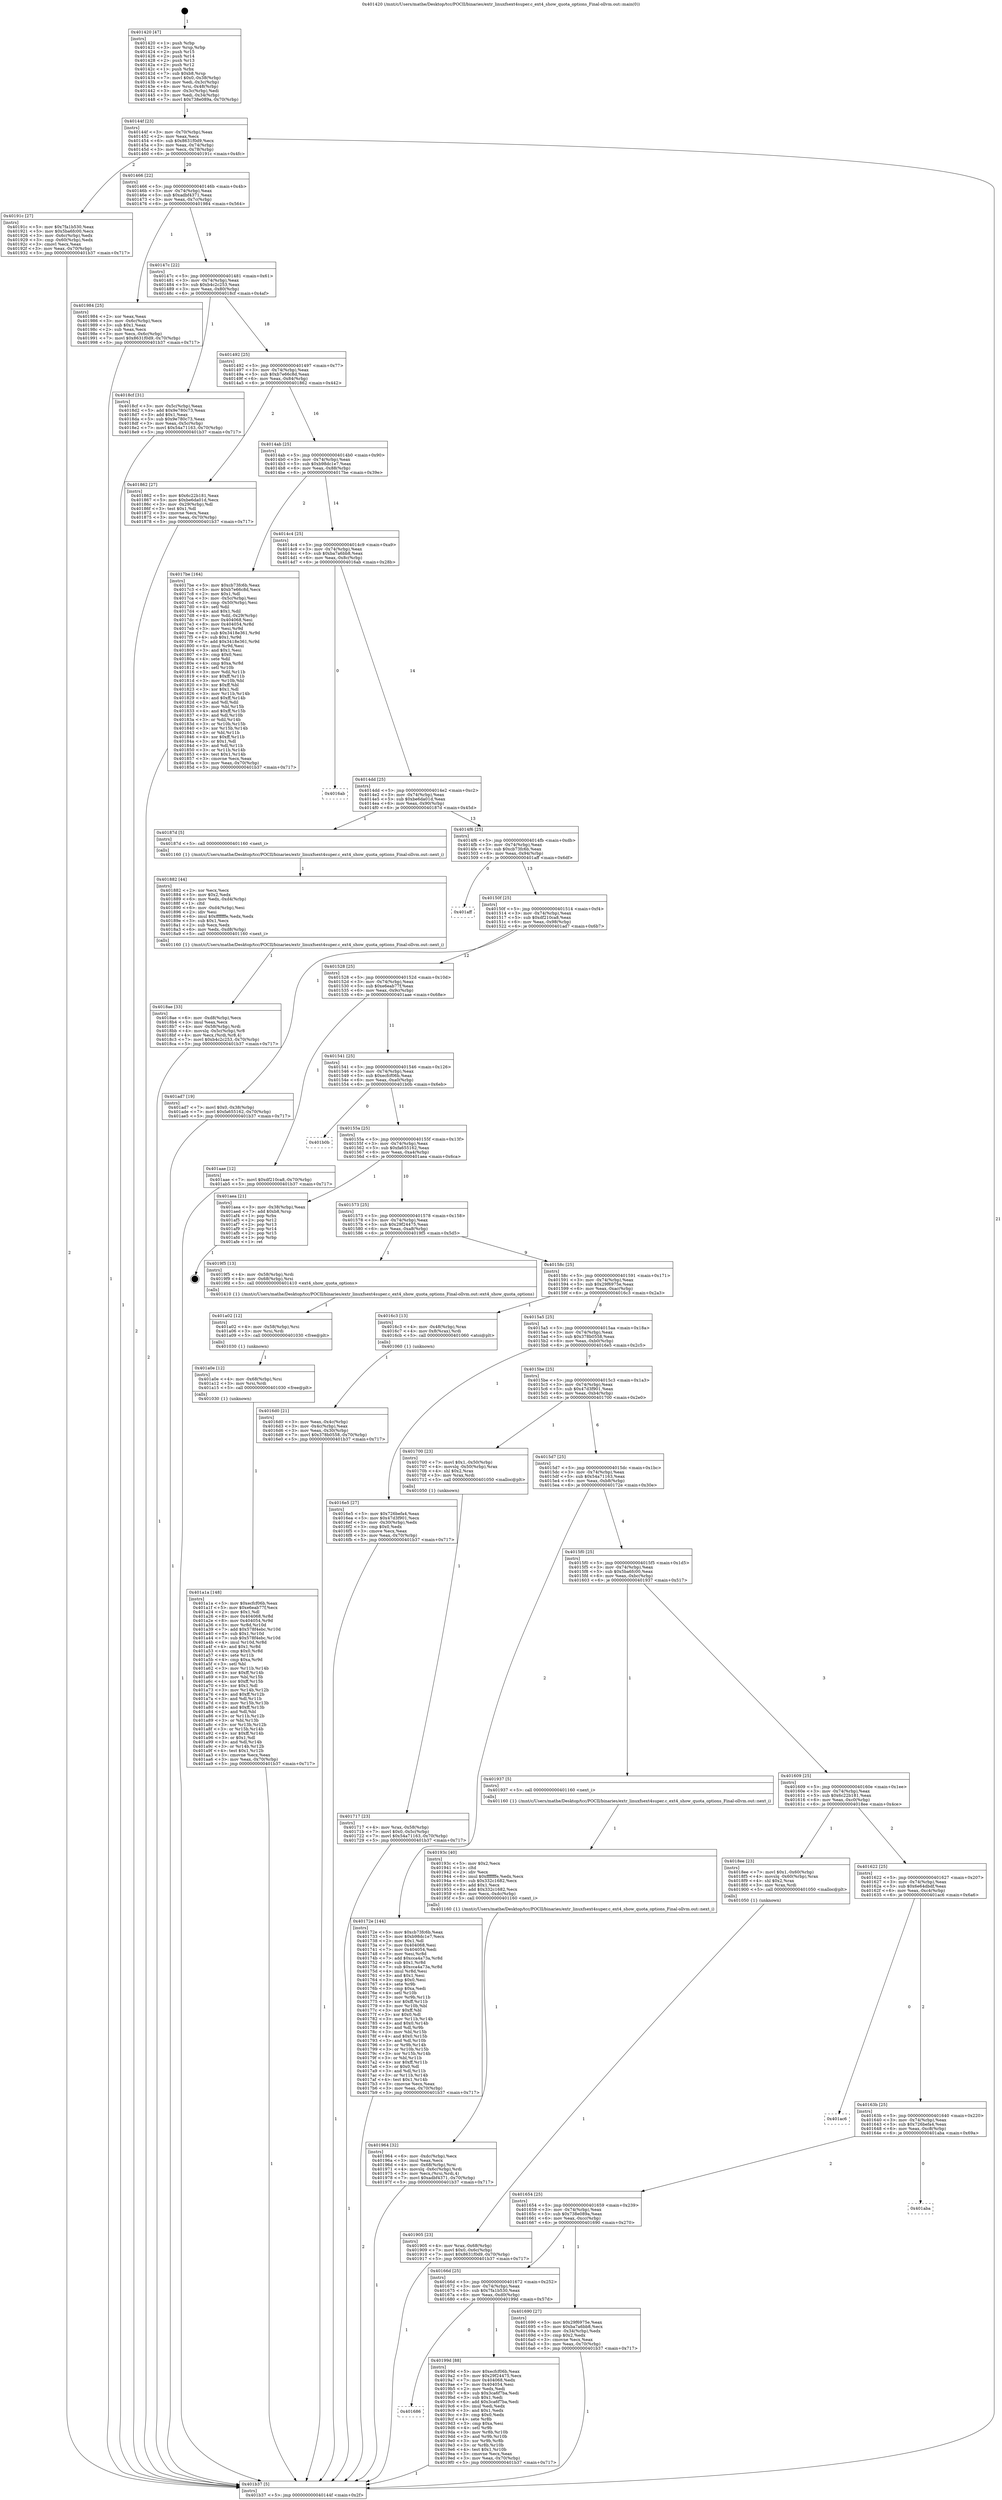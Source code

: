 digraph "0x401420" {
  label = "0x401420 (/mnt/c/Users/mathe/Desktop/tcc/POCII/binaries/extr_linuxfsext4super.c_ext4_show_quota_options_Final-ollvm.out::main(0))"
  labelloc = "t"
  node[shape=record]

  Entry [label="",width=0.3,height=0.3,shape=circle,fillcolor=black,style=filled]
  "0x40144f" [label="{
     0x40144f [23]\l
     | [instrs]\l
     &nbsp;&nbsp;0x40144f \<+3\>: mov -0x70(%rbp),%eax\l
     &nbsp;&nbsp;0x401452 \<+2\>: mov %eax,%ecx\l
     &nbsp;&nbsp;0x401454 \<+6\>: sub $0x8631f0d9,%ecx\l
     &nbsp;&nbsp;0x40145a \<+3\>: mov %eax,-0x74(%rbp)\l
     &nbsp;&nbsp;0x40145d \<+3\>: mov %ecx,-0x78(%rbp)\l
     &nbsp;&nbsp;0x401460 \<+6\>: je 000000000040191c \<main+0x4fc\>\l
  }"]
  "0x40191c" [label="{
     0x40191c [27]\l
     | [instrs]\l
     &nbsp;&nbsp;0x40191c \<+5\>: mov $0x7fa1b530,%eax\l
     &nbsp;&nbsp;0x401921 \<+5\>: mov $0x5ba6fc00,%ecx\l
     &nbsp;&nbsp;0x401926 \<+3\>: mov -0x6c(%rbp),%edx\l
     &nbsp;&nbsp;0x401929 \<+3\>: cmp -0x60(%rbp),%edx\l
     &nbsp;&nbsp;0x40192c \<+3\>: cmovl %ecx,%eax\l
     &nbsp;&nbsp;0x40192f \<+3\>: mov %eax,-0x70(%rbp)\l
     &nbsp;&nbsp;0x401932 \<+5\>: jmp 0000000000401b37 \<main+0x717\>\l
  }"]
  "0x401466" [label="{
     0x401466 [22]\l
     | [instrs]\l
     &nbsp;&nbsp;0x401466 \<+5\>: jmp 000000000040146b \<main+0x4b\>\l
     &nbsp;&nbsp;0x40146b \<+3\>: mov -0x74(%rbp),%eax\l
     &nbsp;&nbsp;0x40146e \<+5\>: sub $0xadbf4371,%eax\l
     &nbsp;&nbsp;0x401473 \<+3\>: mov %eax,-0x7c(%rbp)\l
     &nbsp;&nbsp;0x401476 \<+6\>: je 0000000000401984 \<main+0x564\>\l
  }"]
  Exit [label="",width=0.3,height=0.3,shape=circle,fillcolor=black,style=filled,peripheries=2]
  "0x401984" [label="{
     0x401984 [25]\l
     | [instrs]\l
     &nbsp;&nbsp;0x401984 \<+2\>: xor %eax,%eax\l
     &nbsp;&nbsp;0x401986 \<+3\>: mov -0x6c(%rbp),%ecx\l
     &nbsp;&nbsp;0x401989 \<+3\>: sub $0x1,%eax\l
     &nbsp;&nbsp;0x40198c \<+2\>: sub %eax,%ecx\l
     &nbsp;&nbsp;0x40198e \<+3\>: mov %ecx,-0x6c(%rbp)\l
     &nbsp;&nbsp;0x401991 \<+7\>: movl $0x8631f0d9,-0x70(%rbp)\l
     &nbsp;&nbsp;0x401998 \<+5\>: jmp 0000000000401b37 \<main+0x717\>\l
  }"]
  "0x40147c" [label="{
     0x40147c [22]\l
     | [instrs]\l
     &nbsp;&nbsp;0x40147c \<+5\>: jmp 0000000000401481 \<main+0x61\>\l
     &nbsp;&nbsp;0x401481 \<+3\>: mov -0x74(%rbp),%eax\l
     &nbsp;&nbsp;0x401484 \<+5\>: sub $0xb4c2c253,%eax\l
     &nbsp;&nbsp;0x401489 \<+3\>: mov %eax,-0x80(%rbp)\l
     &nbsp;&nbsp;0x40148c \<+6\>: je 00000000004018cf \<main+0x4af\>\l
  }"]
  "0x401a1a" [label="{
     0x401a1a [148]\l
     | [instrs]\l
     &nbsp;&nbsp;0x401a1a \<+5\>: mov $0xecfcf06b,%eax\l
     &nbsp;&nbsp;0x401a1f \<+5\>: mov $0xe6eab77f,%ecx\l
     &nbsp;&nbsp;0x401a24 \<+2\>: mov $0x1,%dl\l
     &nbsp;&nbsp;0x401a26 \<+8\>: mov 0x404068,%r8d\l
     &nbsp;&nbsp;0x401a2e \<+8\>: mov 0x404054,%r9d\l
     &nbsp;&nbsp;0x401a36 \<+3\>: mov %r8d,%r10d\l
     &nbsp;&nbsp;0x401a39 \<+7\>: add $0x578f4ebc,%r10d\l
     &nbsp;&nbsp;0x401a40 \<+4\>: sub $0x1,%r10d\l
     &nbsp;&nbsp;0x401a44 \<+7\>: sub $0x578f4ebc,%r10d\l
     &nbsp;&nbsp;0x401a4b \<+4\>: imul %r10d,%r8d\l
     &nbsp;&nbsp;0x401a4f \<+4\>: and $0x1,%r8d\l
     &nbsp;&nbsp;0x401a53 \<+4\>: cmp $0x0,%r8d\l
     &nbsp;&nbsp;0x401a57 \<+4\>: sete %r11b\l
     &nbsp;&nbsp;0x401a5b \<+4\>: cmp $0xa,%r9d\l
     &nbsp;&nbsp;0x401a5f \<+3\>: setl %bl\l
     &nbsp;&nbsp;0x401a62 \<+3\>: mov %r11b,%r14b\l
     &nbsp;&nbsp;0x401a65 \<+4\>: xor $0xff,%r14b\l
     &nbsp;&nbsp;0x401a69 \<+3\>: mov %bl,%r15b\l
     &nbsp;&nbsp;0x401a6c \<+4\>: xor $0xff,%r15b\l
     &nbsp;&nbsp;0x401a70 \<+3\>: xor $0x1,%dl\l
     &nbsp;&nbsp;0x401a73 \<+3\>: mov %r14b,%r12b\l
     &nbsp;&nbsp;0x401a76 \<+4\>: and $0xff,%r12b\l
     &nbsp;&nbsp;0x401a7a \<+3\>: and %dl,%r11b\l
     &nbsp;&nbsp;0x401a7d \<+3\>: mov %r15b,%r13b\l
     &nbsp;&nbsp;0x401a80 \<+4\>: and $0xff,%r13b\l
     &nbsp;&nbsp;0x401a84 \<+2\>: and %dl,%bl\l
     &nbsp;&nbsp;0x401a86 \<+3\>: or %r11b,%r12b\l
     &nbsp;&nbsp;0x401a89 \<+3\>: or %bl,%r13b\l
     &nbsp;&nbsp;0x401a8c \<+3\>: xor %r13b,%r12b\l
     &nbsp;&nbsp;0x401a8f \<+3\>: or %r15b,%r14b\l
     &nbsp;&nbsp;0x401a92 \<+4\>: xor $0xff,%r14b\l
     &nbsp;&nbsp;0x401a96 \<+3\>: or $0x1,%dl\l
     &nbsp;&nbsp;0x401a99 \<+3\>: and %dl,%r14b\l
     &nbsp;&nbsp;0x401a9c \<+3\>: or %r14b,%r12b\l
     &nbsp;&nbsp;0x401a9f \<+4\>: test $0x1,%r12b\l
     &nbsp;&nbsp;0x401aa3 \<+3\>: cmovne %ecx,%eax\l
     &nbsp;&nbsp;0x401aa6 \<+3\>: mov %eax,-0x70(%rbp)\l
     &nbsp;&nbsp;0x401aa9 \<+5\>: jmp 0000000000401b37 \<main+0x717\>\l
  }"]
  "0x4018cf" [label="{
     0x4018cf [31]\l
     | [instrs]\l
     &nbsp;&nbsp;0x4018cf \<+3\>: mov -0x5c(%rbp),%eax\l
     &nbsp;&nbsp;0x4018d2 \<+5\>: add $0x9e780c73,%eax\l
     &nbsp;&nbsp;0x4018d7 \<+3\>: add $0x1,%eax\l
     &nbsp;&nbsp;0x4018da \<+5\>: sub $0x9e780c73,%eax\l
     &nbsp;&nbsp;0x4018df \<+3\>: mov %eax,-0x5c(%rbp)\l
     &nbsp;&nbsp;0x4018e2 \<+7\>: movl $0x54a71163,-0x70(%rbp)\l
     &nbsp;&nbsp;0x4018e9 \<+5\>: jmp 0000000000401b37 \<main+0x717\>\l
  }"]
  "0x401492" [label="{
     0x401492 [25]\l
     | [instrs]\l
     &nbsp;&nbsp;0x401492 \<+5\>: jmp 0000000000401497 \<main+0x77\>\l
     &nbsp;&nbsp;0x401497 \<+3\>: mov -0x74(%rbp),%eax\l
     &nbsp;&nbsp;0x40149a \<+5\>: sub $0xb7e66c8d,%eax\l
     &nbsp;&nbsp;0x40149f \<+6\>: mov %eax,-0x84(%rbp)\l
     &nbsp;&nbsp;0x4014a5 \<+6\>: je 0000000000401862 \<main+0x442\>\l
  }"]
  "0x401a0e" [label="{
     0x401a0e [12]\l
     | [instrs]\l
     &nbsp;&nbsp;0x401a0e \<+4\>: mov -0x68(%rbp),%rsi\l
     &nbsp;&nbsp;0x401a12 \<+3\>: mov %rsi,%rdi\l
     &nbsp;&nbsp;0x401a15 \<+5\>: call 0000000000401030 \<free@plt\>\l
     | [calls]\l
     &nbsp;&nbsp;0x401030 \{1\} (unknown)\l
  }"]
  "0x401862" [label="{
     0x401862 [27]\l
     | [instrs]\l
     &nbsp;&nbsp;0x401862 \<+5\>: mov $0x6c22b181,%eax\l
     &nbsp;&nbsp;0x401867 \<+5\>: mov $0xbe6da01d,%ecx\l
     &nbsp;&nbsp;0x40186c \<+3\>: mov -0x29(%rbp),%dl\l
     &nbsp;&nbsp;0x40186f \<+3\>: test $0x1,%dl\l
     &nbsp;&nbsp;0x401872 \<+3\>: cmovne %ecx,%eax\l
     &nbsp;&nbsp;0x401875 \<+3\>: mov %eax,-0x70(%rbp)\l
     &nbsp;&nbsp;0x401878 \<+5\>: jmp 0000000000401b37 \<main+0x717\>\l
  }"]
  "0x4014ab" [label="{
     0x4014ab [25]\l
     | [instrs]\l
     &nbsp;&nbsp;0x4014ab \<+5\>: jmp 00000000004014b0 \<main+0x90\>\l
     &nbsp;&nbsp;0x4014b0 \<+3\>: mov -0x74(%rbp),%eax\l
     &nbsp;&nbsp;0x4014b3 \<+5\>: sub $0xb98dc1e7,%eax\l
     &nbsp;&nbsp;0x4014b8 \<+6\>: mov %eax,-0x88(%rbp)\l
     &nbsp;&nbsp;0x4014be \<+6\>: je 00000000004017be \<main+0x39e\>\l
  }"]
  "0x401a02" [label="{
     0x401a02 [12]\l
     | [instrs]\l
     &nbsp;&nbsp;0x401a02 \<+4\>: mov -0x58(%rbp),%rsi\l
     &nbsp;&nbsp;0x401a06 \<+3\>: mov %rsi,%rdi\l
     &nbsp;&nbsp;0x401a09 \<+5\>: call 0000000000401030 \<free@plt\>\l
     | [calls]\l
     &nbsp;&nbsp;0x401030 \{1\} (unknown)\l
  }"]
  "0x4017be" [label="{
     0x4017be [164]\l
     | [instrs]\l
     &nbsp;&nbsp;0x4017be \<+5\>: mov $0xcb73fc6b,%eax\l
     &nbsp;&nbsp;0x4017c3 \<+5\>: mov $0xb7e66c8d,%ecx\l
     &nbsp;&nbsp;0x4017c8 \<+2\>: mov $0x1,%dl\l
     &nbsp;&nbsp;0x4017ca \<+3\>: mov -0x5c(%rbp),%esi\l
     &nbsp;&nbsp;0x4017cd \<+3\>: cmp -0x50(%rbp),%esi\l
     &nbsp;&nbsp;0x4017d0 \<+4\>: setl %dil\l
     &nbsp;&nbsp;0x4017d4 \<+4\>: and $0x1,%dil\l
     &nbsp;&nbsp;0x4017d8 \<+4\>: mov %dil,-0x29(%rbp)\l
     &nbsp;&nbsp;0x4017dc \<+7\>: mov 0x404068,%esi\l
     &nbsp;&nbsp;0x4017e3 \<+8\>: mov 0x404054,%r8d\l
     &nbsp;&nbsp;0x4017eb \<+3\>: mov %esi,%r9d\l
     &nbsp;&nbsp;0x4017ee \<+7\>: sub $0x3418e361,%r9d\l
     &nbsp;&nbsp;0x4017f5 \<+4\>: sub $0x1,%r9d\l
     &nbsp;&nbsp;0x4017f9 \<+7\>: add $0x3418e361,%r9d\l
     &nbsp;&nbsp;0x401800 \<+4\>: imul %r9d,%esi\l
     &nbsp;&nbsp;0x401804 \<+3\>: and $0x1,%esi\l
     &nbsp;&nbsp;0x401807 \<+3\>: cmp $0x0,%esi\l
     &nbsp;&nbsp;0x40180a \<+4\>: sete %dil\l
     &nbsp;&nbsp;0x40180e \<+4\>: cmp $0xa,%r8d\l
     &nbsp;&nbsp;0x401812 \<+4\>: setl %r10b\l
     &nbsp;&nbsp;0x401816 \<+3\>: mov %dil,%r11b\l
     &nbsp;&nbsp;0x401819 \<+4\>: xor $0xff,%r11b\l
     &nbsp;&nbsp;0x40181d \<+3\>: mov %r10b,%bl\l
     &nbsp;&nbsp;0x401820 \<+3\>: xor $0xff,%bl\l
     &nbsp;&nbsp;0x401823 \<+3\>: xor $0x1,%dl\l
     &nbsp;&nbsp;0x401826 \<+3\>: mov %r11b,%r14b\l
     &nbsp;&nbsp;0x401829 \<+4\>: and $0xff,%r14b\l
     &nbsp;&nbsp;0x40182d \<+3\>: and %dl,%dil\l
     &nbsp;&nbsp;0x401830 \<+3\>: mov %bl,%r15b\l
     &nbsp;&nbsp;0x401833 \<+4\>: and $0xff,%r15b\l
     &nbsp;&nbsp;0x401837 \<+3\>: and %dl,%r10b\l
     &nbsp;&nbsp;0x40183a \<+3\>: or %dil,%r14b\l
     &nbsp;&nbsp;0x40183d \<+3\>: or %r10b,%r15b\l
     &nbsp;&nbsp;0x401840 \<+3\>: xor %r15b,%r14b\l
     &nbsp;&nbsp;0x401843 \<+3\>: or %bl,%r11b\l
     &nbsp;&nbsp;0x401846 \<+4\>: xor $0xff,%r11b\l
     &nbsp;&nbsp;0x40184a \<+3\>: or $0x1,%dl\l
     &nbsp;&nbsp;0x40184d \<+3\>: and %dl,%r11b\l
     &nbsp;&nbsp;0x401850 \<+3\>: or %r11b,%r14b\l
     &nbsp;&nbsp;0x401853 \<+4\>: test $0x1,%r14b\l
     &nbsp;&nbsp;0x401857 \<+3\>: cmovne %ecx,%eax\l
     &nbsp;&nbsp;0x40185a \<+3\>: mov %eax,-0x70(%rbp)\l
     &nbsp;&nbsp;0x40185d \<+5\>: jmp 0000000000401b37 \<main+0x717\>\l
  }"]
  "0x4014c4" [label="{
     0x4014c4 [25]\l
     | [instrs]\l
     &nbsp;&nbsp;0x4014c4 \<+5\>: jmp 00000000004014c9 \<main+0xa9\>\l
     &nbsp;&nbsp;0x4014c9 \<+3\>: mov -0x74(%rbp),%eax\l
     &nbsp;&nbsp;0x4014cc \<+5\>: sub $0xba7a6bb8,%eax\l
     &nbsp;&nbsp;0x4014d1 \<+6\>: mov %eax,-0x8c(%rbp)\l
     &nbsp;&nbsp;0x4014d7 \<+6\>: je 00000000004016ab \<main+0x28b\>\l
  }"]
  "0x401686" [label="{
     0x401686\l
  }", style=dashed]
  "0x4016ab" [label="{
     0x4016ab\l
  }", style=dashed]
  "0x4014dd" [label="{
     0x4014dd [25]\l
     | [instrs]\l
     &nbsp;&nbsp;0x4014dd \<+5\>: jmp 00000000004014e2 \<main+0xc2\>\l
     &nbsp;&nbsp;0x4014e2 \<+3\>: mov -0x74(%rbp),%eax\l
     &nbsp;&nbsp;0x4014e5 \<+5\>: sub $0xbe6da01d,%eax\l
     &nbsp;&nbsp;0x4014ea \<+6\>: mov %eax,-0x90(%rbp)\l
     &nbsp;&nbsp;0x4014f0 \<+6\>: je 000000000040187d \<main+0x45d\>\l
  }"]
  "0x40199d" [label="{
     0x40199d [88]\l
     | [instrs]\l
     &nbsp;&nbsp;0x40199d \<+5\>: mov $0xecfcf06b,%eax\l
     &nbsp;&nbsp;0x4019a2 \<+5\>: mov $0x29f24475,%ecx\l
     &nbsp;&nbsp;0x4019a7 \<+7\>: mov 0x404068,%edx\l
     &nbsp;&nbsp;0x4019ae \<+7\>: mov 0x404054,%esi\l
     &nbsp;&nbsp;0x4019b5 \<+2\>: mov %edx,%edi\l
     &nbsp;&nbsp;0x4019b7 \<+6\>: sub $0x3ca6f7ba,%edi\l
     &nbsp;&nbsp;0x4019bd \<+3\>: sub $0x1,%edi\l
     &nbsp;&nbsp;0x4019c0 \<+6\>: add $0x3ca6f7ba,%edi\l
     &nbsp;&nbsp;0x4019c6 \<+3\>: imul %edi,%edx\l
     &nbsp;&nbsp;0x4019c9 \<+3\>: and $0x1,%edx\l
     &nbsp;&nbsp;0x4019cc \<+3\>: cmp $0x0,%edx\l
     &nbsp;&nbsp;0x4019cf \<+4\>: sete %r8b\l
     &nbsp;&nbsp;0x4019d3 \<+3\>: cmp $0xa,%esi\l
     &nbsp;&nbsp;0x4019d6 \<+4\>: setl %r9b\l
     &nbsp;&nbsp;0x4019da \<+3\>: mov %r8b,%r10b\l
     &nbsp;&nbsp;0x4019dd \<+3\>: and %r9b,%r10b\l
     &nbsp;&nbsp;0x4019e0 \<+3\>: xor %r9b,%r8b\l
     &nbsp;&nbsp;0x4019e3 \<+3\>: or %r8b,%r10b\l
     &nbsp;&nbsp;0x4019e6 \<+4\>: test $0x1,%r10b\l
     &nbsp;&nbsp;0x4019ea \<+3\>: cmovne %ecx,%eax\l
     &nbsp;&nbsp;0x4019ed \<+3\>: mov %eax,-0x70(%rbp)\l
     &nbsp;&nbsp;0x4019f0 \<+5\>: jmp 0000000000401b37 \<main+0x717\>\l
  }"]
  "0x40187d" [label="{
     0x40187d [5]\l
     | [instrs]\l
     &nbsp;&nbsp;0x40187d \<+5\>: call 0000000000401160 \<next_i\>\l
     | [calls]\l
     &nbsp;&nbsp;0x401160 \{1\} (/mnt/c/Users/mathe/Desktop/tcc/POCII/binaries/extr_linuxfsext4super.c_ext4_show_quota_options_Final-ollvm.out::next_i)\l
  }"]
  "0x4014f6" [label="{
     0x4014f6 [25]\l
     | [instrs]\l
     &nbsp;&nbsp;0x4014f6 \<+5\>: jmp 00000000004014fb \<main+0xdb\>\l
     &nbsp;&nbsp;0x4014fb \<+3\>: mov -0x74(%rbp),%eax\l
     &nbsp;&nbsp;0x4014fe \<+5\>: sub $0xcb73fc6b,%eax\l
     &nbsp;&nbsp;0x401503 \<+6\>: mov %eax,-0x94(%rbp)\l
     &nbsp;&nbsp;0x401509 \<+6\>: je 0000000000401aff \<main+0x6df\>\l
  }"]
  "0x401964" [label="{
     0x401964 [32]\l
     | [instrs]\l
     &nbsp;&nbsp;0x401964 \<+6\>: mov -0xdc(%rbp),%ecx\l
     &nbsp;&nbsp;0x40196a \<+3\>: imul %eax,%ecx\l
     &nbsp;&nbsp;0x40196d \<+4\>: mov -0x68(%rbp),%rsi\l
     &nbsp;&nbsp;0x401971 \<+4\>: movslq -0x6c(%rbp),%rdi\l
     &nbsp;&nbsp;0x401975 \<+3\>: mov %ecx,(%rsi,%rdi,4)\l
     &nbsp;&nbsp;0x401978 \<+7\>: movl $0xadbf4371,-0x70(%rbp)\l
     &nbsp;&nbsp;0x40197f \<+5\>: jmp 0000000000401b37 \<main+0x717\>\l
  }"]
  "0x401aff" [label="{
     0x401aff\l
  }", style=dashed]
  "0x40150f" [label="{
     0x40150f [25]\l
     | [instrs]\l
     &nbsp;&nbsp;0x40150f \<+5\>: jmp 0000000000401514 \<main+0xf4\>\l
     &nbsp;&nbsp;0x401514 \<+3\>: mov -0x74(%rbp),%eax\l
     &nbsp;&nbsp;0x401517 \<+5\>: sub $0xdf210ca8,%eax\l
     &nbsp;&nbsp;0x40151c \<+6\>: mov %eax,-0x98(%rbp)\l
     &nbsp;&nbsp;0x401522 \<+6\>: je 0000000000401ad7 \<main+0x6b7\>\l
  }"]
  "0x40193c" [label="{
     0x40193c [40]\l
     | [instrs]\l
     &nbsp;&nbsp;0x40193c \<+5\>: mov $0x2,%ecx\l
     &nbsp;&nbsp;0x401941 \<+1\>: cltd\l
     &nbsp;&nbsp;0x401942 \<+2\>: idiv %ecx\l
     &nbsp;&nbsp;0x401944 \<+6\>: imul $0xfffffffe,%edx,%ecx\l
     &nbsp;&nbsp;0x40194a \<+6\>: sub $0x332c1682,%ecx\l
     &nbsp;&nbsp;0x401950 \<+3\>: add $0x1,%ecx\l
     &nbsp;&nbsp;0x401953 \<+6\>: add $0x332c1682,%ecx\l
     &nbsp;&nbsp;0x401959 \<+6\>: mov %ecx,-0xdc(%rbp)\l
     &nbsp;&nbsp;0x40195f \<+5\>: call 0000000000401160 \<next_i\>\l
     | [calls]\l
     &nbsp;&nbsp;0x401160 \{1\} (/mnt/c/Users/mathe/Desktop/tcc/POCII/binaries/extr_linuxfsext4super.c_ext4_show_quota_options_Final-ollvm.out::next_i)\l
  }"]
  "0x401ad7" [label="{
     0x401ad7 [19]\l
     | [instrs]\l
     &nbsp;&nbsp;0x401ad7 \<+7\>: movl $0x0,-0x38(%rbp)\l
     &nbsp;&nbsp;0x401ade \<+7\>: movl $0xfa655162,-0x70(%rbp)\l
     &nbsp;&nbsp;0x401ae5 \<+5\>: jmp 0000000000401b37 \<main+0x717\>\l
  }"]
  "0x401528" [label="{
     0x401528 [25]\l
     | [instrs]\l
     &nbsp;&nbsp;0x401528 \<+5\>: jmp 000000000040152d \<main+0x10d\>\l
     &nbsp;&nbsp;0x40152d \<+3\>: mov -0x74(%rbp),%eax\l
     &nbsp;&nbsp;0x401530 \<+5\>: sub $0xe6eab77f,%eax\l
     &nbsp;&nbsp;0x401535 \<+6\>: mov %eax,-0x9c(%rbp)\l
     &nbsp;&nbsp;0x40153b \<+6\>: je 0000000000401aae \<main+0x68e\>\l
  }"]
  "0x401905" [label="{
     0x401905 [23]\l
     | [instrs]\l
     &nbsp;&nbsp;0x401905 \<+4\>: mov %rax,-0x68(%rbp)\l
     &nbsp;&nbsp;0x401909 \<+7\>: movl $0x0,-0x6c(%rbp)\l
     &nbsp;&nbsp;0x401910 \<+7\>: movl $0x8631f0d9,-0x70(%rbp)\l
     &nbsp;&nbsp;0x401917 \<+5\>: jmp 0000000000401b37 \<main+0x717\>\l
  }"]
  "0x401aae" [label="{
     0x401aae [12]\l
     | [instrs]\l
     &nbsp;&nbsp;0x401aae \<+7\>: movl $0xdf210ca8,-0x70(%rbp)\l
     &nbsp;&nbsp;0x401ab5 \<+5\>: jmp 0000000000401b37 \<main+0x717\>\l
  }"]
  "0x401541" [label="{
     0x401541 [25]\l
     | [instrs]\l
     &nbsp;&nbsp;0x401541 \<+5\>: jmp 0000000000401546 \<main+0x126\>\l
     &nbsp;&nbsp;0x401546 \<+3\>: mov -0x74(%rbp),%eax\l
     &nbsp;&nbsp;0x401549 \<+5\>: sub $0xecfcf06b,%eax\l
     &nbsp;&nbsp;0x40154e \<+6\>: mov %eax,-0xa0(%rbp)\l
     &nbsp;&nbsp;0x401554 \<+6\>: je 0000000000401b0b \<main+0x6eb\>\l
  }"]
  "0x4018ae" [label="{
     0x4018ae [33]\l
     | [instrs]\l
     &nbsp;&nbsp;0x4018ae \<+6\>: mov -0xd8(%rbp),%ecx\l
     &nbsp;&nbsp;0x4018b4 \<+3\>: imul %eax,%ecx\l
     &nbsp;&nbsp;0x4018b7 \<+4\>: mov -0x58(%rbp),%rdi\l
     &nbsp;&nbsp;0x4018bb \<+4\>: movslq -0x5c(%rbp),%r8\l
     &nbsp;&nbsp;0x4018bf \<+4\>: mov %ecx,(%rdi,%r8,4)\l
     &nbsp;&nbsp;0x4018c3 \<+7\>: movl $0xb4c2c253,-0x70(%rbp)\l
     &nbsp;&nbsp;0x4018ca \<+5\>: jmp 0000000000401b37 \<main+0x717\>\l
  }"]
  "0x401b0b" [label="{
     0x401b0b\l
  }", style=dashed]
  "0x40155a" [label="{
     0x40155a [25]\l
     | [instrs]\l
     &nbsp;&nbsp;0x40155a \<+5\>: jmp 000000000040155f \<main+0x13f\>\l
     &nbsp;&nbsp;0x40155f \<+3\>: mov -0x74(%rbp),%eax\l
     &nbsp;&nbsp;0x401562 \<+5\>: sub $0xfa655162,%eax\l
     &nbsp;&nbsp;0x401567 \<+6\>: mov %eax,-0xa4(%rbp)\l
     &nbsp;&nbsp;0x40156d \<+6\>: je 0000000000401aea \<main+0x6ca\>\l
  }"]
  "0x401882" [label="{
     0x401882 [44]\l
     | [instrs]\l
     &nbsp;&nbsp;0x401882 \<+2\>: xor %ecx,%ecx\l
     &nbsp;&nbsp;0x401884 \<+5\>: mov $0x2,%edx\l
     &nbsp;&nbsp;0x401889 \<+6\>: mov %edx,-0xd4(%rbp)\l
     &nbsp;&nbsp;0x40188f \<+1\>: cltd\l
     &nbsp;&nbsp;0x401890 \<+6\>: mov -0xd4(%rbp),%esi\l
     &nbsp;&nbsp;0x401896 \<+2\>: idiv %esi\l
     &nbsp;&nbsp;0x401898 \<+6\>: imul $0xfffffffe,%edx,%edx\l
     &nbsp;&nbsp;0x40189e \<+3\>: sub $0x1,%ecx\l
     &nbsp;&nbsp;0x4018a1 \<+2\>: sub %ecx,%edx\l
     &nbsp;&nbsp;0x4018a3 \<+6\>: mov %edx,-0xd8(%rbp)\l
     &nbsp;&nbsp;0x4018a9 \<+5\>: call 0000000000401160 \<next_i\>\l
     | [calls]\l
     &nbsp;&nbsp;0x401160 \{1\} (/mnt/c/Users/mathe/Desktop/tcc/POCII/binaries/extr_linuxfsext4super.c_ext4_show_quota_options_Final-ollvm.out::next_i)\l
  }"]
  "0x401aea" [label="{
     0x401aea [21]\l
     | [instrs]\l
     &nbsp;&nbsp;0x401aea \<+3\>: mov -0x38(%rbp),%eax\l
     &nbsp;&nbsp;0x401aed \<+7\>: add $0xb8,%rsp\l
     &nbsp;&nbsp;0x401af4 \<+1\>: pop %rbx\l
     &nbsp;&nbsp;0x401af5 \<+2\>: pop %r12\l
     &nbsp;&nbsp;0x401af7 \<+2\>: pop %r13\l
     &nbsp;&nbsp;0x401af9 \<+2\>: pop %r14\l
     &nbsp;&nbsp;0x401afb \<+2\>: pop %r15\l
     &nbsp;&nbsp;0x401afd \<+1\>: pop %rbp\l
     &nbsp;&nbsp;0x401afe \<+1\>: ret\l
  }"]
  "0x401573" [label="{
     0x401573 [25]\l
     | [instrs]\l
     &nbsp;&nbsp;0x401573 \<+5\>: jmp 0000000000401578 \<main+0x158\>\l
     &nbsp;&nbsp;0x401578 \<+3\>: mov -0x74(%rbp),%eax\l
     &nbsp;&nbsp;0x40157b \<+5\>: sub $0x29f24475,%eax\l
     &nbsp;&nbsp;0x401580 \<+6\>: mov %eax,-0xa8(%rbp)\l
     &nbsp;&nbsp;0x401586 \<+6\>: je 00000000004019f5 \<main+0x5d5\>\l
  }"]
  "0x401717" [label="{
     0x401717 [23]\l
     | [instrs]\l
     &nbsp;&nbsp;0x401717 \<+4\>: mov %rax,-0x58(%rbp)\l
     &nbsp;&nbsp;0x40171b \<+7\>: movl $0x0,-0x5c(%rbp)\l
     &nbsp;&nbsp;0x401722 \<+7\>: movl $0x54a71163,-0x70(%rbp)\l
     &nbsp;&nbsp;0x401729 \<+5\>: jmp 0000000000401b37 \<main+0x717\>\l
  }"]
  "0x4019f5" [label="{
     0x4019f5 [13]\l
     | [instrs]\l
     &nbsp;&nbsp;0x4019f5 \<+4\>: mov -0x58(%rbp),%rdi\l
     &nbsp;&nbsp;0x4019f9 \<+4\>: mov -0x68(%rbp),%rsi\l
     &nbsp;&nbsp;0x4019fd \<+5\>: call 0000000000401410 \<ext4_show_quota_options\>\l
     | [calls]\l
     &nbsp;&nbsp;0x401410 \{1\} (/mnt/c/Users/mathe/Desktop/tcc/POCII/binaries/extr_linuxfsext4super.c_ext4_show_quota_options_Final-ollvm.out::ext4_show_quota_options)\l
  }"]
  "0x40158c" [label="{
     0x40158c [25]\l
     | [instrs]\l
     &nbsp;&nbsp;0x40158c \<+5\>: jmp 0000000000401591 \<main+0x171\>\l
     &nbsp;&nbsp;0x401591 \<+3\>: mov -0x74(%rbp),%eax\l
     &nbsp;&nbsp;0x401594 \<+5\>: sub $0x29f6975e,%eax\l
     &nbsp;&nbsp;0x401599 \<+6\>: mov %eax,-0xac(%rbp)\l
     &nbsp;&nbsp;0x40159f \<+6\>: je 00000000004016c3 \<main+0x2a3\>\l
  }"]
  "0x4016d0" [label="{
     0x4016d0 [21]\l
     | [instrs]\l
     &nbsp;&nbsp;0x4016d0 \<+3\>: mov %eax,-0x4c(%rbp)\l
     &nbsp;&nbsp;0x4016d3 \<+3\>: mov -0x4c(%rbp),%eax\l
     &nbsp;&nbsp;0x4016d6 \<+3\>: mov %eax,-0x30(%rbp)\l
     &nbsp;&nbsp;0x4016d9 \<+7\>: movl $0x378b0558,-0x70(%rbp)\l
     &nbsp;&nbsp;0x4016e0 \<+5\>: jmp 0000000000401b37 \<main+0x717\>\l
  }"]
  "0x4016c3" [label="{
     0x4016c3 [13]\l
     | [instrs]\l
     &nbsp;&nbsp;0x4016c3 \<+4\>: mov -0x48(%rbp),%rax\l
     &nbsp;&nbsp;0x4016c7 \<+4\>: mov 0x8(%rax),%rdi\l
     &nbsp;&nbsp;0x4016cb \<+5\>: call 0000000000401060 \<atoi@plt\>\l
     | [calls]\l
     &nbsp;&nbsp;0x401060 \{1\} (unknown)\l
  }"]
  "0x4015a5" [label="{
     0x4015a5 [25]\l
     | [instrs]\l
     &nbsp;&nbsp;0x4015a5 \<+5\>: jmp 00000000004015aa \<main+0x18a\>\l
     &nbsp;&nbsp;0x4015aa \<+3\>: mov -0x74(%rbp),%eax\l
     &nbsp;&nbsp;0x4015ad \<+5\>: sub $0x378b0558,%eax\l
     &nbsp;&nbsp;0x4015b2 \<+6\>: mov %eax,-0xb0(%rbp)\l
     &nbsp;&nbsp;0x4015b8 \<+6\>: je 00000000004016e5 \<main+0x2c5\>\l
  }"]
  "0x401420" [label="{
     0x401420 [47]\l
     | [instrs]\l
     &nbsp;&nbsp;0x401420 \<+1\>: push %rbp\l
     &nbsp;&nbsp;0x401421 \<+3\>: mov %rsp,%rbp\l
     &nbsp;&nbsp;0x401424 \<+2\>: push %r15\l
     &nbsp;&nbsp;0x401426 \<+2\>: push %r14\l
     &nbsp;&nbsp;0x401428 \<+2\>: push %r13\l
     &nbsp;&nbsp;0x40142a \<+2\>: push %r12\l
     &nbsp;&nbsp;0x40142c \<+1\>: push %rbx\l
     &nbsp;&nbsp;0x40142d \<+7\>: sub $0xb8,%rsp\l
     &nbsp;&nbsp;0x401434 \<+7\>: movl $0x0,-0x38(%rbp)\l
     &nbsp;&nbsp;0x40143b \<+3\>: mov %edi,-0x3c(%rbp)\l
     &nbsp;&nbsp;0x40143e \<+4\>: mov %rsi,-0x48(%rbp)\l
     &nbsp;&nbsp;0x401442 \<+3\>: mov -0x3c(%rbp),%edi\l
     &nbsp;&nbsp;0x401445 \<+3\>: mov %edi,-0x34(%rbp)\l
     &nbsp;&nbsp;0x401448 \<+7\>: movl $0x738e089a,-0x70(%rbp)\l
  }"]
  "0x4016e5" [label="{
     0x4016e5 [27]\l
     | [instrs]\l
     &nbsp;&nbsp;0x4016e5 \<+5\>: mov $0x726befa4,%eax\l
     &nbsp;&nbsp;0x4016ea \<+5\>: mov $0x47d3f901,%ecx\l
     &nbsp;&nbsp;0x4016ef \<+3\>: mov -0x30(%rbp),%edx\l
     &nbsp;&nbsp;0x4016f2 \<+3\>: cmp $0x0,%edx\l
     &nbsp;&nbsp;0x4016f5 \<+3\>: cmove %ecx,%eax\l
     &nbsp;&nbsp;0x4016f8 \<+3\>: mov %eax,-0x70(%rbp)\l
     &nbsp;&nbsp;0x4016fb \<+5\>: jmp 0000000000401b37 \<main+0x717\>\l
  }"]
  "0x4015be" [label="{
     0x4015be [25]\l
     | [instrs]\l
     &nbsp;&nbsp;0x4015be \<+5\>: jmp 00000000004015c3 \<main+0x1a3\>\l
     &nbsp;&nbsp;0x4015c3 \<+3\>: mov -0x74(%rbp),%eax\l
     &nbsp;&nbsp;0x4015c6 \<+5\>: sub $0x47d3f901,%eax\l
     &nbsp;&nbsp;0x4015cb \<+6\>: mov %eax,-0xb4(%rbp)\l
     &nbsp;&nbsp;0x4015d1 \<+6\>: je 0000000000401700 \<main+0x2e0\>\l
  }"]
  "0x401b37" [label="{
     0x401b37 [5]\l
     | [instrs]\l
     &nbsp;&nbsp;0x401b37 \<+5\>: jmp 000000000040144f \<main+0x2f\>\l
  }"]
  "0x401700" [label="{
     0x401700 [23]\l
     | [instrs]\l
     &nbsp;&nbsp;0x401700 \<+7\>: movl $0x1,-0x50(%rbp)\l
     &nbsp;&nbsp;0x401707 \<+4\>: movslq -0x50(%rbp),%rax\l
     &nbsp;&nbsp;0x40170b \<+4\>: shl $0x2,%rax\l
     &nbsp;&nbsp;0x40170f \<+3\>: mov %rax,%rdi\l
     &nbsp;&nbsp;0x401712 \<+5\>: call 0000000000401050 \<malloc@plt\>\l
     | [calls]\l
     &nbsp;&nbsp;0x401050 \{1\} (unknown)\l
  }"]
  "0x4015d7" [label="{
     0x4015d7 [25]\l
     | [instrs]\l
     &nbsp;&nbsp;0x4015d7 \<+5\>: jmp 00000000004015dc \<main+0x1bc\>\l
     &nbsp;&nbsp;0x4015dc \<+3\>: mov -0x74(%rbp),%eax\l
     &nbsp;&nbsp;0x4015df \<+5\>: sub $0x54a71163,%eax\l
     &nbsp;&nbsp;0x4015e4 \<+6\>: mov %eax,-0xb8(%rbp)\l
     &nbsp;&nbsp;0x4015ea \<+6\>: je 000000000040172e \<main+0x30e\>\l
  }"]
  "0x40166d" [label="{
     0x40166d [25]\l
     | [instrs]\l
     &nbsp;&nbsp;0x40166d \<+5\>: jmp 0000000000401672 \<main+0x252\>\l
     &nbsp;&nbsp;0x401672 \<+3\>: mov -0x74(%rbp),%eax\l
     &nbsp;&nbsp;0x401675 \<+5\>: sub $0x7fa1b530,%eax\l
     &nbsp;&nbsp;0x40167a \<+6\>: mov %eax,-0xd0(%rbp)\l
     &nbsp;&nbsp;0x401680 \<+6\>: je 000000000040199d \<main+0x57d\>\l
  }"]
  "0x40172e" [label="{
     0x40172e [144]\l
     | [instrs]\l
     &nbsp;&nbsp;0x40172e \<+5\>: mov $0xcb73fc6b,%eax\l
     &nbsp;&nbsp;0x401733 \<+5\>: mov $0xb98dc1e7,%ecx\l
     &nbsp;&nbsp;0x401738 \<+2\>: mov $0x1,%dl\l
     &nbsp;&nbsp;0x40173a \<+7\>: mov 0x404068,%esi\l
     &nbsp;&nbsp;0x401741 \<+7\>: mov 0x404054,%edi\l
     &nbsp;&nbsp;0x401748 \<+3\>: mov %esi,%r8d\l
     &nbsp;&nbsp;0x40174b \<+7\>: add $0xcca4a73a,%r8d\l
     &nbsp;&nbsp;0x401752 \<+4\>: sub $0x1,%r8d\l
     &nbsp;&nbsp;0x401756 \<+7\>: sub $0xcca4a73a,%r8d\l
     &nbsp;&nbsp;0x40175d \<+4\>: imul %r8d,%esi\l
     &nbsp;&nbsp;0x401761 \<+3\>: and $0x1,%esi\l
     &nbsp;&nbsp;0x401764 \<+3\>: cmp $0x0,%esi\l
     &nbsp;&nbsp;0x401767 \<+4\>: sete %r9b\l
     &nbsp;&nbsp;0x40176b \<+3\>: cmp $0xa,%edi\l
     &nbsp;&nbsp;0x40176e \<+4\>: setl %r10b\l
     &nbsp;&nbsp;0x401772 \<+3\>: mov %r9b,%r11b\l
     &nbsp;&nbsp;0x401775 \<+4\>: xor $0xff,%r11b\l
     &nbsp;&nbsp;0x401779 \<+3\>: mov %r10b,%bl\l
     &nbsp;&nbsp;0x40177c \<+3\>: xor $0xff,%bl\l
     &nbsp;&nbsp;0x40177f \<+3\>: xor $0x0,%dl\l
     &nbsp;&nbsp;0x401782 \<+3\>: mov %r11b,%r14b\l
     &nbsp;&nbsp;0x401785 \<+4\>: and $0x0,%r14b\l
     &nbsp;&nbsp;0x401789 \<+3\>: and %dl,%r9b\l
     &nbsp;&nbsp;0x40178c \<+3\>: mov %bl,%r15b\l
     &nbsp;&nbsp;0x40178f \<+4\>: and $0x0,%r15b\l
     &nbsp;&nbsp;0x401793 \<+3\>: and %dl,%r10b\l
     &nbsp;&nbsp;0x401796 \<+3\>: or %r9b,%r14b\l
     &nbsp;&nbsp;0x401799 \<+3\>: or %r10b,%r15b\l
     &nbsp;&nbsp;0x40179c \<+3\>: xor %r15b,%r14b\l
     &nbsp;&nbsp;0x40179f \<+3\>: or %bl,%r11b\l
     &nbsp;&nbsp;0x4017a2 \<+4\>: xor $0xff,%r11b\l
     &nbsp;&nbsp;0x4017a6 \<+3\>: or $0x0,%dl\l
     &nbsp;&nbsp;0x4017a9 \<+3\>: and %dl,%r11b\l
     &nbsp;&nbsp;0x4017ac \<+3\>: or %r11b,%r14b\l
     &nbsp;&nbsp;0x4017af \<+4\>: test $0x1,%r14b\l
     &nbsp;&nbsp;0x4017b3 \<+3\>: cmovne %ecx,%eax\l
     &nbsp;&nbsp;0x4017b6 \<+3\>: mov %eax,-0x70(%rbp)\l
     &nbsp;&nbsp;0x4017b9 \<+5\>: jmp 0000000000401b37 \<main+0x717\>\l
  }"]
  "0x4015f0" [label="{
     0x4015f0 [25]\l
     | [instrs]\l
     &nbsp;&nbsp;0x4015f0 \<+5\>: jmp 00000000004015f5 \<main+0x1d5\>\l
     &nbsp;&nbsp;0x4015f5 \<+3\>: mov -0x74(%rbp),%eax\l
     &nbsp;&nbsp;0x4015f8 \<+5\>: sub $0x5ba6fc00,%eax\l
     &nbsp;&nbsp;0x4015fd \<+6\>: mov %eax,-0xbc(%rbp)\l
     &nbsp;&nbsp;0x401603 \<+6\>: je 0000000000401937 \<main+0x517\>\l
  }"]
  "0x401690" [label="{
     0x401690 [27]\l
     | [instrs]\l
     &nbsp;&nbsp;0x401690 \<+5\>: mov $0x29f6975e,%eax\l
     &nbsp;&nbsp;0x401695 \<+5\>: mov $0xba7a6bb8,%ecx\l
     &nbsp;&nbsp;0x40169a \<+3\>: mov -0x34(%rbp),%edx\l
     &nbsp;&nbsp;0x40169d \<+3\>: cmp $0x2,%edx\l
     &nbsp;&nbsp;0x4016a0 \<+3\>: cmovne %ecx,%eax\l
     &nbsp;&nbsp;0x4016a3 \<+3\>: mov %eax,-0x70(%rbp)\l
     &nbsp;&nbsp;0x4016a6 \<+5\>: jmp 0000000000401b37 \<main+0x717\>\l
  }"]
  "0x401937" [label="{
     0x401937 [5]\l
     | [instrs]\l
     &nbsp;&nbsp;0x401937 \<+5\>: call 0000000000401160 \<next_i\>\l
     | [calls]\l
     &nbsp;&nbsp;0x401160 \{1\} (/mnt/c/Users/mathe/Desktop/tcc/POCII/binaries/extr_linuxfsext4super.c_ext4_show_quota_options_Final-ollvm.out::next_i)\l
  }"]
  "0x401609" [label="{
     0x401609 [25]\l
     | [instrs]\l
     &nbsp;&nbsp;0x401609 \<+5\>: jmp 000000000040160e \<main+0x1ee\>\l
     &nbsp;&nbsp;0x40160e \<+3\>: mov -0x74(%rbp),%eax\l
     &nbsp;&nbsp;0x401611 \<+5\>: sub $0x6c22b181,%eax\l
     &nbsp;&nbsp;0x401616 \<+6\>: mov %eax,-0xc0(%rbp)\l
     &nbsp;&nbsp;0x40161c \<+6\>: je 00000000004018ee \<main+0x4ce\>\l
  }"]
  "0x401654" [label="{
     0x401654 [25]\l
     | [instrs]\l
     &nbsp;&nbsp;0x401654 \<+5\>: jmp 0000000000401659 \<main+0x239\>\l
     &nbsp;&nbsp;0x401659 \<+3\>: mov -0x74(%rbp),%eax\l
     &nbsp;&nbsp;0x40165c \<+5\>: sub $0x738e089a,%eax\l
     &nbsp;&nbsp;0x401661 \<+6\>: mov %eax,-0xcc(%rbp)\l
     &nbsp;&nbsp;0x401667 \<+6\>: je 0000000000401690 \<main+0x270\>\l
  }"]
  "0x4018ee" [label="{
     0x4018ee [23]\l
     | [instrs]\l
     &nbsp;&nbsp;0x4018ee \<+7\>: movl $0x1,-0x60(%rbp)\l
     &nbsp;&nbsp;0x4018f5 \<+4\>: movslq -0x60(%rbp),%rax\l
     &nbsp;&nbsp;0x4018f9 \<+4\>: shl $0x2,%rax\l
     &nbsp;&nbsp;0x4018fd \<+3\>: mov %rax,%rdi\l
     &nbsp;&nbsp;0x401900 \<+5\>: call 0000000000401050 \<malloc@plt\>\l
     | [calls]\l
     &nbsp;&nbsp;0x401050 \{1\} (unknown)\l
  }"]
  "0x401622" [label="{
     0x401622 [25]\l
     | [instrs]\l
     &nbsp;&nbsp;0x401622 \<+5\>: jmp 0000000000401627 \<main+0x207\>\l
     &nbsp;&nbsp;0x401627 \<+3\>: mov -0x74(%rbp),%eax\l
     &nbsp;&nbsp;0x40162a \<+5\>: sub $0x6e64dbdf,%eax\l
     &nbsp;&nbsp;0x40162f \<+6\>: mov %eax,-0xc4(%rbp)\l
     &nbsp;&nbsp;0x401635 \<+6\>: je 0000000000401ac6 \<main+0x6a6\>\l
  }"]
  "0x401aba" [label="{
     0x401aba\l
  }", style=dashed]
  "0x401ac6" [label="{
     0x401ac6\l
  }", style=dashed]
  "0x40163b" [label="{
     0x40163b [25]\l
     | [instrs]\l
     &nbsp;&nbsp;0x40163b \<+5\>: jmp 0000000000401640 \<main+0x220\>\l
     &nbsp;&nbsp;0x401640 \<+3\>: mov -0x74(%rbp),%eax\l
     &nbsp;&nbsp;0x401643 \<+5\>: sub $0x726befa4,%eax\l
     &nbsp;&nbsp;0x401648 \<+6\>: mov %eax,-0xc8(%rbp)\l
     &nbsp;&nbsp;0x40164e \<+6\>: je 0000000000401aba \<main+0x69a\>\l
  }"]
  Entry -> "0x401420" [label=" 1"]
  "0x40144f" -> "0x40191c" [label=" 2"]
  "0x40144f" -> "0x401466" [label=" 20"]
  "0x401aea" -> Exit [label=" 1"]
  "0x401466" -> "0x401984" [label=" 1"]
  "0x401466" -> "0x40147c" [label=" 19"]
  "0x401ad7" -> "0x401b37" [label=" 1"]
  "0x40147c" -> "0x4018cf" [label=" 1"]
  "0x40147c" -> "0x401492" [label=" 18"]
  "0x401aae" -> "0x401b37" [label=" 1"]
  "0x401492" -> "0x401862" [label=" 2"]
  "0x401492" -> "0x4014ab" [label=" 16"]
  "0x401a1a" -> "0x401b37" [label=" 1"]
  "0x4014ab" -> "0x4017be" [label=" 2"]
  "0x4014ab" -> "0x4014c4" [label=" 14"]
  "0x401a0e" -> "0x401a1a" [label=" 1"]
  "0x4014c4" -> "0x4016ab" [label=" 0"]
  "0x4014c4" -> "0x4014dd" [label=" 14"]
  "0x401a02" -> "0x401a0e" [label=" 1"]
  "0x4014dd" -> "0x40187d" [label=" 1"]
  "0x4014dd" -> "0x4014f6" [label=" 13"]
  "0x4019f5" -> "0x401a02" [label=" 1"]
  "0x4014f6" -> "0x401aff" [label=" 0"]
  "0x4014f6" -> "0x40150f" [label=" 13"]
  "0x40166d" -> "0x401686" [label=" 0"]
  "0x40150f" -> "0x401ad7" [label=" 1"]
  "0x40150f" -> "0x401528" [label=" 12"]
  "0x40166d" -> "0x40199d" [label=" 1"]
  "0x401528" -> "0x401aae" [label=" 1"]
  "0x401528" -> "0x401541" [label=" 11"]
  "0x40199d" -> "0x401b37" [label=" 1"]
  "0x401541" -> "0x401b0b" [label=" 0"]
  "0x401541" -> "0x40155a" [label=" 11"]
  "0x401984" -> "0x401b37" [label=" 1"]
  "0x40155a" -> "0x401aea" [label=" 1"]
  "0x40155a" -> "0x401573" [label=" 10"]
  "0x401964" -> "0x401b37" [label=" 1"]
  "0x401573" -> "0x4019f5" [label=" 1"]
  "0x401573" -> "0x40158c" [label=" 9"]
  "0x40193c" -> "0x401964" [label=" 1"]
  "0x40158c" -> "0x4016c3" [label=" 1"]
  "0x40158c" -> "0x4015a5" [label=" 8"]
  "0x401937" -> "0x40193c" [label=" 1"]
  "0x4015a5" -> "0x4016e5" [label=" 1"]
  "0x4015a5" -> "0x4015be" [label=" 7"]
  "0x40191c" -> "0x401b37" [label=" 2"]
  "0x4015be" -> "0x401700" [label=" 1"]
  "0x4015be" -> "0x4015d7" [label=" 6"]
  "0x401905" -> "0x401b37" [label=" 1"]
  "0x4015d7" -> "0x40172e" [label=" 2"]
  "0x4015d7" -> "0x4015f0" [label=" 4"]
  "0x4018ee" -> "0x401905" [label=" 1"]
  "0x4015f0" -> "0x401937" [label=" 1"]
  "0x4015f0" -> "0x401609" [label=" 3"]
  "0x4018cf" -> "0x401b37" [label=" 1"]
  "0x401609" -> "0x4018ee" [label=" 1"]
  "0x401609" -> "0x401622" [label=" 2"]
  "0x401882" -> "0x4018ae" [label=" 1"]
  "0x401622" -> "0x401ac6" [label=" 0"]
  "0x401622" -> "0x40163b" [label=" 2"]
  "0x40187d" -> "0x401882" [label=" 1"]
  "0x40163b" -> "0x401aba" [label=" 0"]
  "0x40163b" -> "0x401654" [label=" 2"]
  "0x4018ae" -> "0x401b37" [label=" 1"]
  "0x401654" -> "0x401690" [label=" 1"]
  "0x401654" -> "0x40166d" [label=" 1"]
  "0x401690" -> "0x401b37" [label=" 1"]
  "0x401420" -> "0x40144f" [label=" 1"]
  "0x401b37" -> "0x40144f" [label=" 21"]
  "0x4016c3" -> "0x4016d0" [label=" 1"]
  "0x4016d0" -> "0x401b37" [label=" 1"]
  "0x4016e5" -> "0x401b37" [label=" 1"]
  "0x401700" -> "0x401717" [label=" 1"]
  "0x401717" -> "0x401b37" [label=" 1"]
  "0x40172e" -> "0x401b37" [label=" 2"]
  "0x4017be" -> "0x401b37" [label=" 2"]
  "0x401862" -> "0x401b37" [label=" 2"]
}
